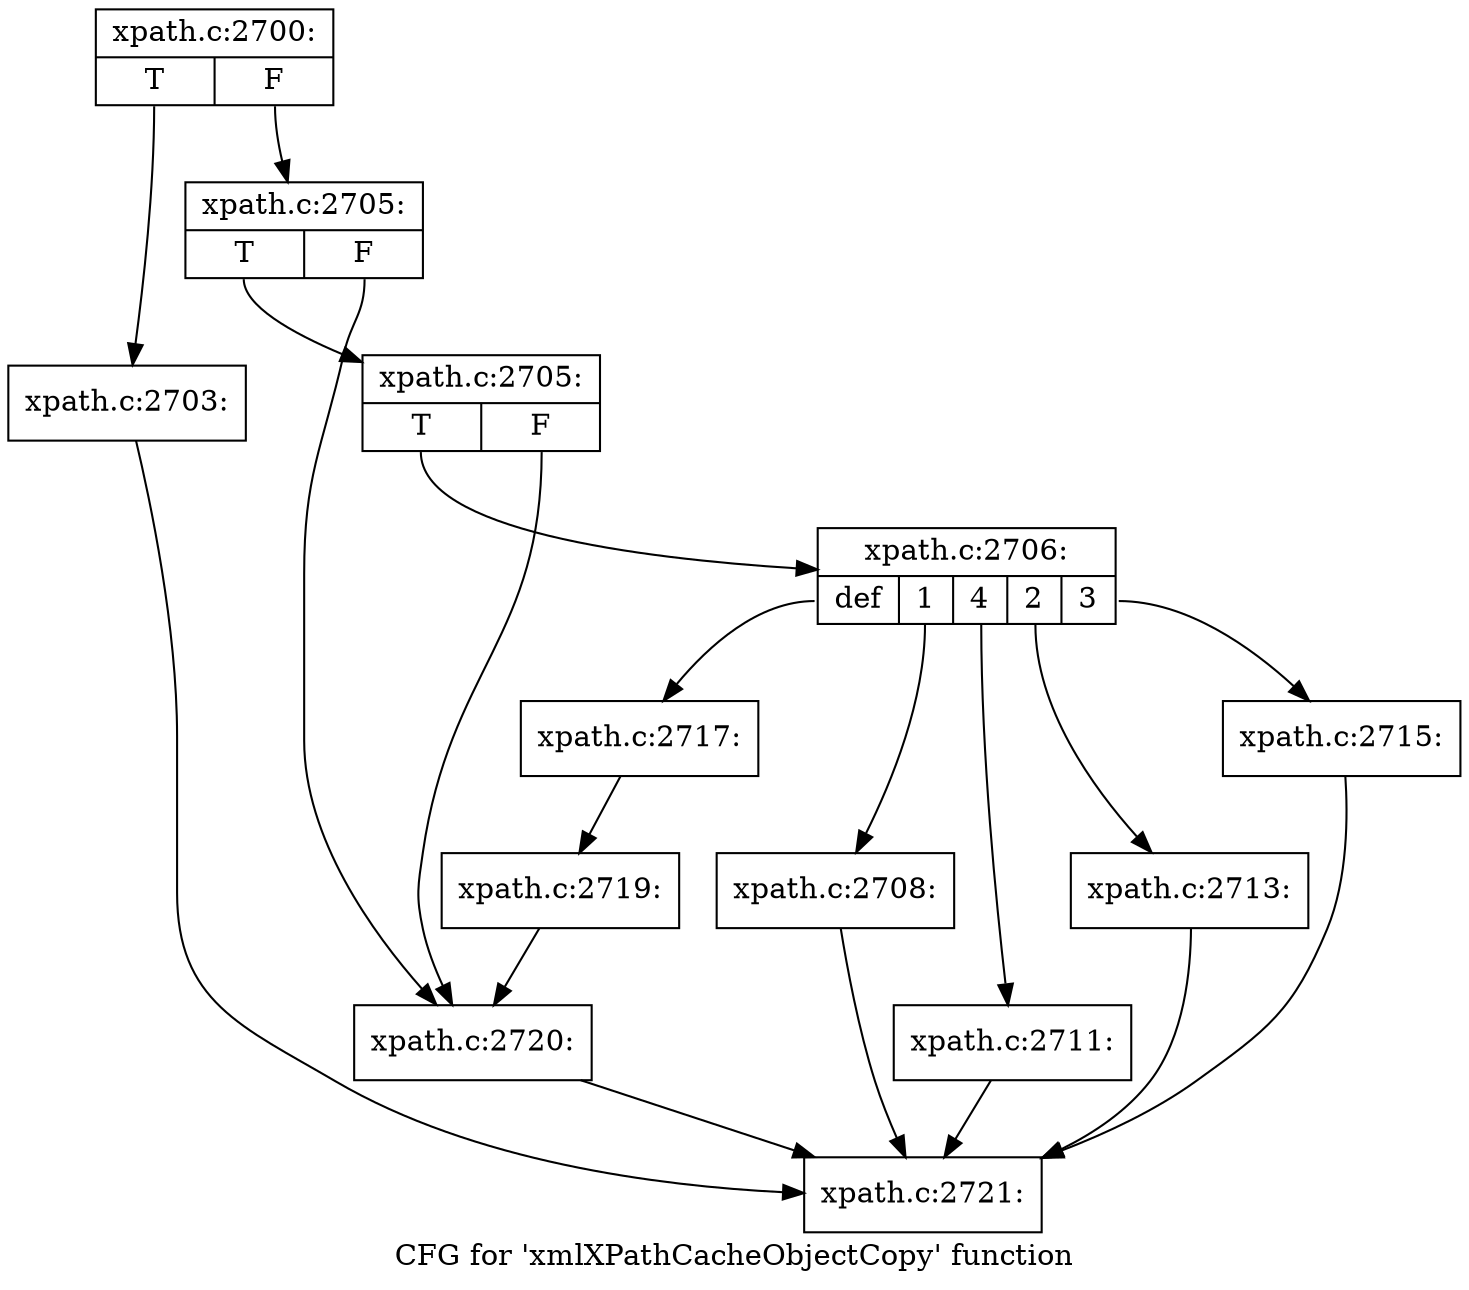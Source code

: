 digraph "CFG for 'xmlXPathCacheObjectCopy' function" {
	label="CFG for 'xmlXPathCacheObjectCopy' function";

	Node0x4d60ef0 [shape=record,label="{xpath.c:2700:|{<s0>T|<s1>F}}"];
	Node0x4d60ef0:s0 -> Node0x4d612b0;
	Node0x4d60ef0:s1 -> Node0x4d61300;
	Node0x4d612b0 [shape=record,label="{xpath.c:2703:}"];
	Node0x4d612b0 -> Node0x4d653a0;
	Node0x4d61300 [shape=record,label="{xpath.c:2705:|{<s0>T|<s1>F}}"];
	Node0x4d61300:s0 -> Node0x4d65f80;
	Node0x4d61300:s1 -> Node0x4d65f30;
	Node0x4d65f80 [shape=record,label="{xpath.c:2705:|{<s0>T|<s1>F}}"];
	Node0x4d65f80:s0 -> Node0x4d65ee0;
	Node0x4d65f80:s1 -> Node0x4d65f30;
	Node0x4d65ee0 [shape=record,label="{xpath.c:2706:|{<s0>def|<s1>1|<s2>4|<s3>2|<s4>3}}"];
	Node0x4d65ee0:s0 -> Node0x4d66690;
	Node0x4d65ee0:s1 -> Node0x4d669d0;
	Node0x4d65ee0:s2 -> Node0x4d66f80;
	Node0x4d65ee0:s3 -> Node0x4d67430;
	Node0x4d65ee0:s4 -> Node0x4d678e0;
	Node0x4d669d0 [shape=record,label="{xpath.c:2708:}"];
	Node0x4d669d0 -> Node0x4d653a0;
	Node0x4d66f80 [shape=record,label="{xpath.c:2711:}"];
	Node0x4d66f80 -> Node0x4d653a0;
	Node0x4d67430 [shape=record,label="{xpath.c:2713:}"];
	Node0x4d67430 -> Node0x4d653a0;
	Node0x4d678e0 [shape=record,label="{xpath.c:2715:}"];
	Node0x4d678e0 -> Node0x4d653a0;
	Node0x4d66690 [shape=record,label="{xpath.c:2717:}"];
	Node0x4d66690 -> Node0x4d664e0;
	Node0x4d664e0 [shape=record,label="{xpath.c:2719:}"];
	Node0x4d664e0 -> Node0x4d65f30;
	Node0x4d65f30 [shape=record,label="{xpath.c:2720:}"];
	Node0x4d65f30 -> Node0x4d653a0;
	Node0x4d653a0 [shape=record,label="{xpath.c:2721:}"];
}
